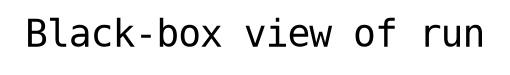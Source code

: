 
digraph run_blackbox {
rankdir=TB

fontname=Courier; fontsize=18; labelloc=t
label="Black-box view of run"

}

